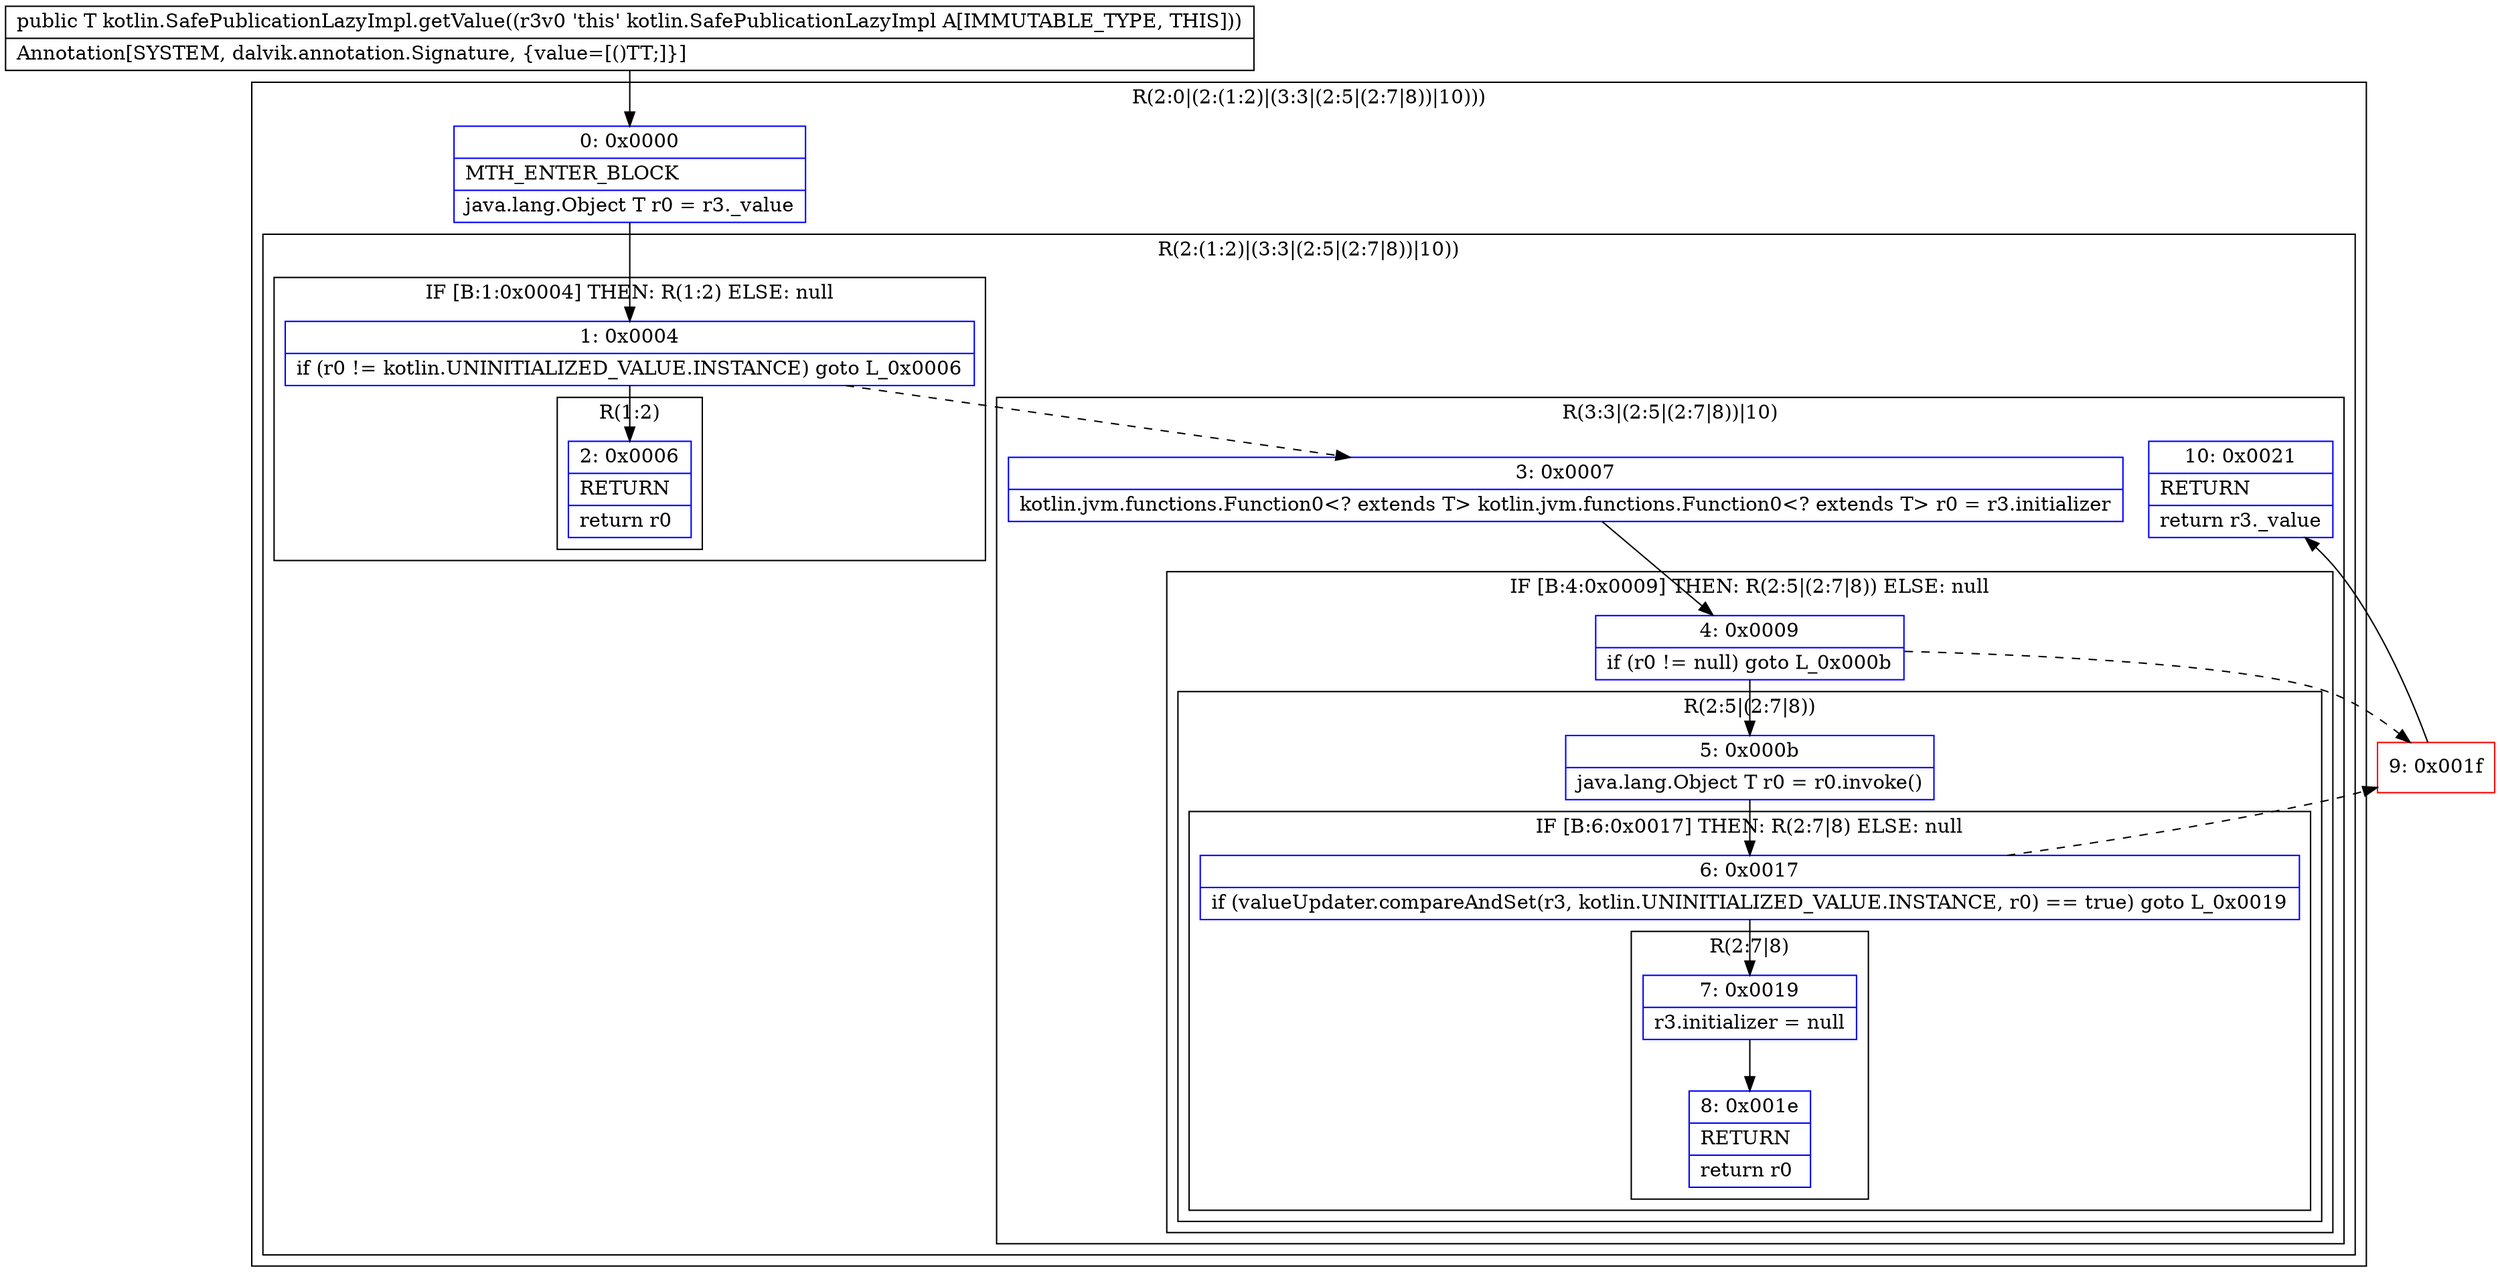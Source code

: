 digraph "CFG forkotlin.SafePublicationLazyImpl.getValue()Ljava\/lang\/Object;" {
subgraph cluster_Region_957929152 {
label = "R(2:0|(2:(1:2)|(3:3|(2:5|(2:7|8))|10)))";
node [shape=record,color=blue];
Node_0 [shape=record,label="{0\:\ 0x0000|MTH_ENTER_BLOCK\l|java.lang.Object T r0 = r3._value\l}"];
subgraph cluster_Region_1318495512 {
label = "R(2:(1:2)|(3:3|(2:5|(2:7|8))|10))";
node [shape=record,color=blue];
subgraph cluster_IfRegion_1997165968 {
label = "IF [B:1:0x0004] THEN: R(1:2) ELSE: null";
node [shape=record,color=blue];
Node_1 [shape=record,label="{1\:\ 0x0004|if (r0 != kotlin.UNINITIALIZED_VALUE.INSTANCE) goto L_0x0006\l}"];
subgraph cluster_Region_750213758 {
label = "R(1:2)";
node [shape=record,color=blue];
Node_2 [shape=record,label="{2\:\ 0x0006|RETURN\l|return r0\l}"];
}
}
subgraph cluster_Region_2029197789 {
label = "R(3:3|(2:5|(2:7|8))|10)";
node [shape=record,color=blue];
Node_3 [shape=record,label="{3\:\ 0x0007|kotlin.jvm.functions.Function0\<? extends T\> kotlin.jvm.functions.Function0\<? extends T\> r0 = r3.initializer\l}"];
subgraph cluster_IfRegion_128085717 {
label = "IF [B:4:0x0009] THEN: R(2:5|(2:7|8)) ELSE: null";
node [shape=record,color=blue];
Node_4 [shape=record,label="{4\:\ 0x0009|if (r0 != null) goto L_0x000b\l}"];
subgraph cluster_Region_580980068 {
label = "R(2:5|(2:7|8))";
node [shape=record,color=blue];
Node_5 [shape=record,label="{5\:\ 0x000b|java.lang.Object T r0 = r0.invoke()\l}"];
subgraph cluster_IfRegion_886294500 {
label = "IF [B:6:0x0017] THEN: R(2:7|8) ELSE: null";
node [shape=record,color=blue];
Node_6 [shape=record,label="{6\:\ 0x0017|if (valueUpdater.compareAndSet(r3, kotlin.UNINITIALIZED_VALUE.INSTANCE, r0) == true) goto L_0x0019\l}"];
subgraph cluster_Region_1410207058 {
label = "R(2:7|8)";
node [shape=record,color=blue];
Node_7 [shape=record,label="{7\:\ 0x0019|r3.initializer = null\l}"];
Node_8 [shape=record,label="{8\:\ 0x001e|RETURN\l|return r0\l}"];
}
}
}
}
Node_10 [shape=record,label="{10\:\ 0x0021|RETURN\l|return r3._value\l}"];
}
}
}
Node_9 [shape=record,color=red,label="{9\:\ 0x001f}"];
MethodNode[shape=record,label="{public T kotlin.SafePublicationLazyImpl.getValue((r3v0 'this' kotlin.SafePublicationLazyImpl A[IMMUTABLE_TYPE, THIS]))  | Annotation[SYSTEM, dalvik.annotation.Signature, \{value=[()TT;]\}]\l}"];
MethodNode -> Node_0;
Node_0 -> Node_1;
Node_1 -> Node_2;
Node_1 -> Node_3[style=dashed];
Node_3 -> Node_4;
Node_4 -> Node_5;
Node_4 -> Node_9[style=dashed];
Node_5 -> Node_6;
Node_6 -> Node_7;
Node_6 -> Node_9[style=dashed];
Node_7 -> Node_8;
Node_9 -> Node_10;
}

